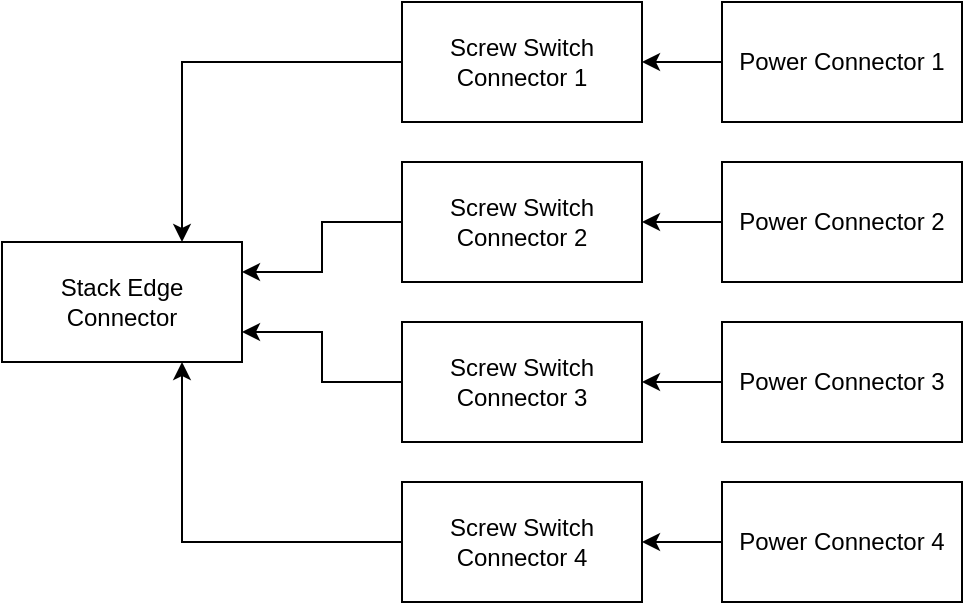 <mxfile version="22.1.4" type="device">
  <diagram name="Page-1" id="m4HbVYhpBsFxY-E0fdw8">
    <mxGraphModel dx="1114" dy="576" grid="1" gridSize="10" guides="1" tooltips="1" connect="1" arrows="1" fold="1" page="1" pageScale="1" pageWidth="850" pageHeight="1100" math="0" shadow="0">
      <root>
        <mxCell id="0" />
        <mxCell id="1" parent="0" />
        <mxCell id="GqpDL0QlQFK2nMcuySfG-1" value="&lt;div&gt;Stack Edge Connector&lt;/div&gt;" style="whiteSpace=wrap;html=1;" parent="1" vertex="1">
          <mxGeometry x="160" y="240" width="120" height="60" as="geometry" />
        </mxCell>
        <mxCell id="OGrVCalkd1I5AWNYH76K-9" value="" style="edgeStyle=orthogonalEdgeStyle;rounded=0;orthogonalLoop=1;jettySize=auto;html=1;" edge="1" parent="1" source="OGrVCalkd1I5AWNYH76K-1" target="OGrVCalkd1I5AWNYH76K-2">
          <mxGeometry relative="1" as="geometry" />
        </mxCell>
        <mxCell id="OGrVCalkd1I5AWNYH76K-1" value="Power Connector 1" style="whiteSpace=wrap;html=1;" vertex="1" parent="1">
          <mxGeometry x="520" y="120" width="120" height="60" as="geometry" />
        </mxCell>
        <mxCell id="OGrVCalkd1I5AWNYH76K-16" style="edgeStyle=orthogonalEdgeStyle;rounded=0;orthogonalLoop=1;jettySize=auto;html=1;entryX=0.75;entryY=0;entryDx=0;entryDy=0;" edge="1" parent="1" source="OGrVCalkd1I5AWNYH76K-2" target="GqpDL0QlQFK2nMcuySfG-1">
          <mxGeometry relative="1" as="geometry" />
        </mxCell>
        <mxCell id="OGrVCalkd1I5AWNYH76K-2" value="Screw Switch Connector 1" style="whiteSpace=wrap;html=1;" vertex="1" parent="1">
          <mxGeometry x="360" y="120" width="120" height="60" as="geometry" />
        </mxCell>
        <mxCell id="OGrVCalkd1I5AWNYH76K-10" value="" style="edgeStyle=orthogonalEdgeStyle;rounded=0;orthogonalLoop=1;jettySize=auto;html=1;" edge="1" parent="1" source="OGrVCalkd1I5AWNYH76K-3" target="OGrVCalkd1I5AWNYH76K-4">
          <mxGeometry relative="1" as="geometry" />
        </mxCell>
        <mxCell id="OGrVCalkd1I5AWNYH76K-3" value="Power Connector 2" style="whiteSpace=wrap;html=1;" vertex="1" parent="1">
          <mxGeometry x="520" y="200" width="120" height="60" as="geometry" />
        </mxCell>
        <mxCell id="OGrVCalkd1I5AWNYH76K-15" style="edgeStyle=orthogonalEdgeStyle;rounded=0;orthogonalLoop=1;jettySize=auto;html=1;entryX=1;entryY=0.25;entryDx=0;entryDy=0;" edge="1" parent="1" source="OGrVCalkd1I5AWNYH76K-4" target="GqpDL0QlQFK2nMcuySfG-1">
          <mxGeometry relative="1" as="geometry" />
        </mxCell>
        <mxCell id="OGrVCalkd1I5AWNYH76K-4" value="Screw Switch Connector 2" style="whiteSpace=wrap;html=1;" vertex="1" parent="1">
          <mxGeometry x="360" y="200" width="120" height="60" as="geometry" />
        </mxCell>
        <mxCell id="OGrVCalkd1I5AWNYH76K-11" value="" style="edgeStyle=orthogonalEdgeStyle;rounded=0;orthogonalLoop=1;jettySize=auto;html=1;" edge="1" parent="1" source="OGrVCalkd1I5AWNYH76K-5" target="OGrVCalkd1I5AWNYH76K-6">
          <mxGeometry relative="1" as="geometry" />
        </mxCell>
        <mxCell id="OGrVCalkd1I5AWNYH76K-5" value="Power Connector 3" style="whiteSpace=wrap;html=1;" vertex="1" parent="1">
          <mxGeometry x="520" y="280" width="120" height="60" as="geometry" />
        </mxCell>
        <mxCell id="OGrVCalkd1I5AWNYH76K-14" style="edgeStyle=orthogonalEdgeStyle;rounded=0;orthogonalLoop=1;jettySize=auto;html=1;entryX=1;entryY=0.75;entryDx=0;entryDy=0;" edge="1" parent="1" source="OGrVCalkd1I5AWNYH76K-6" target="GqpDL0QlQFK2nMcuySfG-1">
          <mxGeometry relative="1" as="geometry" />
        </mxCell>
        <mxCell id="OGrVCalkd1I5AWNYH76K-6" value="Screw Switch Connector 3" style="whiteSpace=wrap;html=1;" vertex="1" parent="1">
          <mxGeometry x="360" y="280" width="120" height="60" as="geometry" />
        </mxCell>
        <mxCell id="OGrVCalkd1I5AWNYH76K-12" value="" style="edgeStyle=orthogonalEdgeStyle;rounded=0;orthogonalLoop=1;jettySize=auto;html=1;" edge="1" parent="1" source="OGrVCalkd1I5AWNYH76K-7" target="OGrVCalkd1I5AWNYH76K-8">
          <mxGeometry relative="1" as="geometry" />
        </mxCell>
        <mxCell id="OGrVCalkd1I5AWNYH76K-7" value="Power Connector 4" style="whiteSpace=wrap;html=1;" vertex="1" parent="1">
          <mxGeometry x="520" y="360" width="120" height="60" as="geometry" />
        </mxCell>
        <mxCell id="OGrVCalkd1I5AWNYH76K-13" style="edgeStyle=orthogonalEdgeStyle;rounded=0;orthogonalLoop=1;jettySize=auto;html=1;entryX=0.75;entryY=1;entryDx=0;entryDy=0;" edge="1" parent="1" source="OGrVCalkd1I5AWNYH76K-8" target="GqpDL0QlQFK2nMcuySfG-1">
          <mxGeometry relative="1" as="geometry" />
        </mxCell>
        <mxCell id="OGrVCalkd1I5AWNYH76K-8" value="Screw Switch Connector 4" style="whiteSpace=wrap;html=1;" vertex="1" parent="1">
          <mxGeometry x="360" y="360" width="120" height="60" as="geometry" />
        </mxCell>
      </root>
    </mxGraphModel>
  </diagram>
</mxfile>

